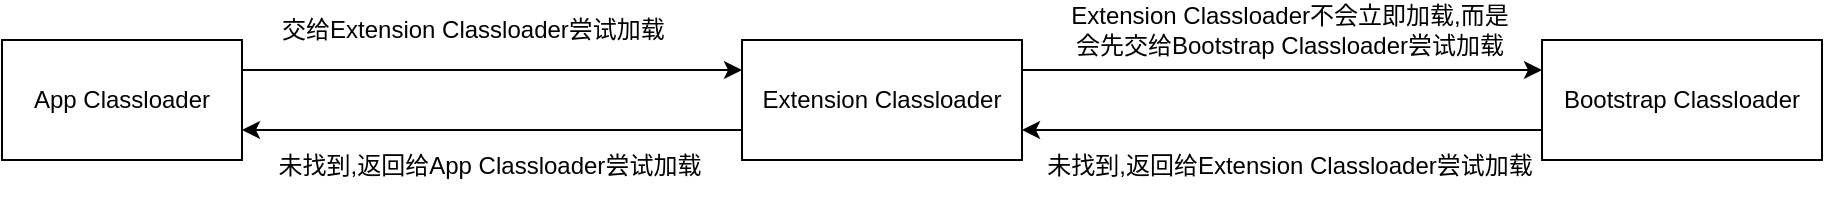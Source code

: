 <mxfile version="24.0.7" type="github">
  <diagram name="第 1 页" id="FPUiUYU5uiOXFjw7oEHq">
    <mxGraphModel dx="1219" dy="732" grid="1" gridSize="10" guides="1" tooltips="1" connect="1" arrows="1" fold="1" page="1" pageScale="1" pageWidth="2336" pageHeight="1654" math="0" shadow="0">
      <root>
        <mxCell id="0" />
        <mxCell id="1" parent="0" />
        <mxCell id="AzjC7UTh_NYAufaMbPv8-12" style="edgeStyle=orthogonalEdgeStyle;rounded=0;orthogonalLoop=1;jettySize=auto;html=1;exitX=1;exitY=0.25;exitDx=0;exitDy=0;entryX=0;entryY=0.25;entryDx=0;entryDy=0;" edge="1" parent="1" source="AzjC7UTh_NYAufaMbPv8-13" target="AzjC7UTh_NYAufaMbPv8-16">
          <mxGeometry relative="1" as="geometry" />
        </mxCell>
        <mxCell id="AzjC7UTh_NYAufaMbPv8-13" value="App Classloader" style="rounded=0;whiteSpace=wrap;html=1;" vertex="1" parent="1">
          <mxGeometry x="190" y="190" width="120" height="60" as="geometry" />
        </mxCell>
        <mxCell id="AzjC7UTh_NYAufaMbPv8-14" style="edgeStyle=orthogonalEdgeStyle;rounded=0;orthogonalLoop=1;jettySize=auto;html=1;exitX=1;exitY=0.25;exitDx=0;exitDy=0;entryX=0;entryY=0.25;entryDx=0;entryDy=0;" edge="1" parent="1" source="AzjC7UTh_NYAufaMbPv8-16" target="AzjC7UTh_NYAufaMbPv8-18">
          <mxGeometry relative="1" as="geometry" />
        </mxCell>
        <mxCell id="AzjC7UTh_NYAufaMbPv8-15" style="edgeStyle=orthogonalEdgeStyle;rounded=0;orthogonalLoop=1;jettySize=auto;html=1;exitX=0;exitY=0.75;exitDx=0;exitDy=0;entryX=1;entryY=0.75;entryDx=0;entryDy=0;" edge="1" parent="1" source="AzjC7UTh_NYAufaMbPv8-16" target="AzjC7UTh_NYAufaMbPv8-13">
          <mxGeometry relative="1" as="geometry" />
        </mxCell>
        <mxCell id="AzjC7UTh_NYAufaMbPv8-16" value="Extension Classloader" style="rounded=0;whiteSpace=wrap;html=1;" vertex="1" parent="1">
          <mxGeometry x="560" y="190" width="140" height="60" as="geometry" />
        </mxCell>
        <mxCell id="AzjC7UTh_NYAufaMbPv8-17" style="edgeStyle=orthogonalEdgeStyle;rounded=0;orthogonalLoop=1;jettySize=auto;html=1;exitX=0;exitY=0.75;exitDx=0;exitDy=0;entryX=1;entryY=0.75;entryDx=0;entryDy=0;" edge="1" parent="1" source="AzjC7UTh_NYAufaMbPv8-18" target="AzjC7UTh_NYAufaMbPv8-16">
          <mxGeometry relative="1" as="geometry" />
        </mxCell>
        <mxCell id="AzjC7UTh_NYAufaMbPv8-18" value="Bootstrap Classloader" style="rounded=0;whiteSpace=wrap;html=1;" vertex="1" parent="1">
          <mxGeometry x="960" y="190" width="140" height="60" as="geometry" />
        </mxCell>
        <mxCell id="AzjC7UTh_NYAufaMbPv8-19" value="交给&lt;span style=&quot;text-wrap: wrap;&quot;&gt;Extension Classloader尝试加载&lt;/span&gt;" style="text;html=1;resizable=1;points=[];autosize=1;strokeColor=none;fillColor=none;w=2000;fixedWidth=0;imageVerticalAlign=middle;align=left;verticalAlign=middle;labelPosition=center;verticalLabelPosition=middle;horizontal=1;imageAspect=1;overflow=width;" vertex="1" parent="1">
          <mxGeometry x="330" y="170" width="200" height="30" as="geometry" />
        </mxCell>
        <mxCell id="AzjC7UTh_NYAufaMbPv8-20" value="&lt;span style=&quot;text-align: left; text-wrap: wrap;&quot;&gt;Extension Classloader不会立即加载,而是会先交给&lt;/span&gt;&lt;span style=&quot;text-align: left; text-wrap: wrap;&quot;&gt;Bootstrap Classloader尝试加载&lt;/span&gt;" style="text;html=1;align=center;verticalAlign=middle;resizable=1;points=[];autosize=1;strokeColor=none;fillColor=none;overflow=width;" vertex="1" parent="1">
          <mxGeometry x="720" y="170" width="230" height="30" as="geometry" />
        </mxCell>
        <mxCell id="AzjC7UTh_NYAufaMbPv8-21" value="&lt;span style=&quot;text-wrap: wrap;&quot;&gt;未找到,返回给&lt;/span&gt;&lt;span style=&quot;text-wrap: wrap;&quot;&gt;Extension Classloader尝试加载&lt;/span&gt;" style="text;html=1;align=center;verticalAlign=middle;resizable=1;points=[];autosize=1;strokeColor=none;fillColor=none;overflow=width;" vertex="1" parent="1">
          <mxGeometry x="700" y="238" width="270" height="30" as="geometry" />
        </mxCell>
        <mxCell id="AzjC7UTh_NYAufaMbPv8-22" value="&lt;span style=&quot;text-wrap: wrap;&quot;&gt;未找到,返回给&lt;/span&gt;&lt;span style=&quot;text-wrap: wrap;&quot;&gt;App Classloader&lt;/span&gt;&lt;span style=&quot;text-wrap: wrap;&quot;&gt;尝试加载&lt;/span&gt;" style="text;html=1;align=center;verticalAlign=middle;resizable=1;points=[];autosize=1;strokeColor=none;fillColor=none;overflow=width;" vertex="1" parent="1">
          <mxGeometry x="320" y="238" width="230" height="30" as="geometry" />
        </mxCell>
      </root>
    </mxGraphModel>
  </diagram>
</mxfile>
